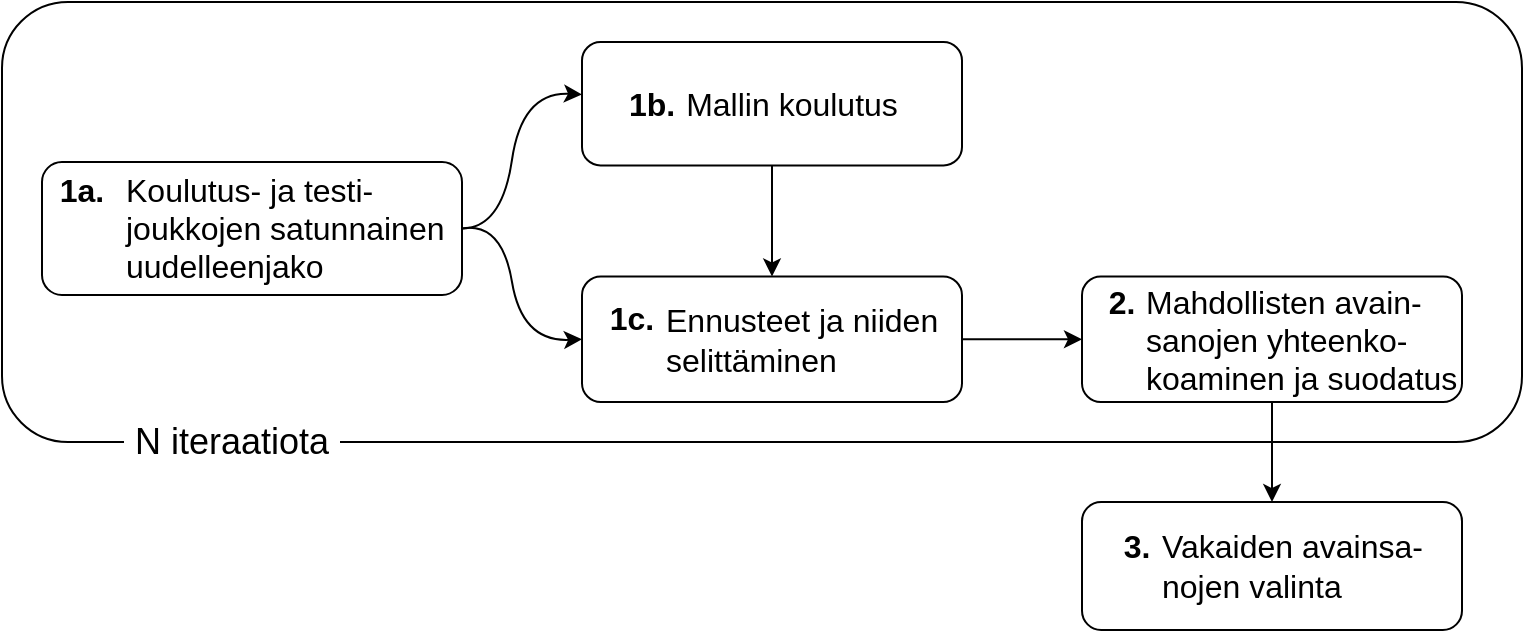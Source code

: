 <mxfile version="20.8.13" type="github">
  <diagram name="Sivu-1" id="2Eu6WwTexLYWZvn8UhFr">
    <mxGraphModel dx="1195" dy="652" grid="1" gridSize="10" guides="1" tooltips="1" connect="1" arrows="1" fold="1" page="1" pageScale="1" pageWidth="827" pageHeight="1169" math="0" shadow="0">
      <root>
        <mxCell id="0" />
        <mxCell id="1" parent="0" />
        <mxCell id="n3FAYLeEwwVxHscSPBpA-1" value="" style="rounded=1;whiteSpace=wrap;html=1;fillColor=none;container=0;" vertex="1" parent="1">
          <mxGeometry x="40" y="80" width="760" height="220" as="geometry" />
        </mxCell>
        <mxCell id="n3FAYLeEwwVxHscSPBpA-2" value="" style="rounded=1;whiteSpace=wrap;html=1;container=0;" vertex="1" parent="1">
          <mxGeometry x="60" y="160" width="210" height="66.5" as="geometry" />
        </mxCell>
        <mxCell id="n3FAYLeEwwVxHscSPBpA-3" value="" style="rounded=1;whiteSpace=wrap;html=1;container=0;" vertex="1" parent="1">
          <mxGeometry x="330" y="100" width="190" height="61.75" as="geometry" />
        </mxCell>
        <mxCell id="n3FAYLeEwwVxHscSPBpA-4" value="" style="rounded=1;whiteSpace=wrap;html=1;container=0;" vertex="1" parent="1">
          <mxGeometry x="330" y="217.25" width="190" height="62.75" as="geometry" />
        </mxCell>
        <mxCell id="n3FAYLeEwwVxHscSPBpA-8" style="edgeStyle=orthogonalEdgeStyle;rounded=0;orthogonalLoop=1;jettySize=auto;html=1;exitX=0.5;exitY=1;exitDx=0;exitDy=0;entryX=0.5;entryY=0;entryDx=0;entryDy=0;" edge="1" parent="1" source="n3FAYLeEwwVxHscSPBpA-3" target="n3FAYLeEwwVxHscSPBpA-4">
          <mxGeometry relative="1" as="geometry" />
        </mxCell>
        <mxCell id="n3FAYLeEwwVxHscSPBpA-5" value="" style="rounded=1;whiteSpace=wrap;html=1;container=0;" vertex="1" parent="1">
          <mxGeometry x="580" y="217.25" width="190" height="62.75" as="geometry" />
        </mxCell>
        <mxCell id="n3FAYLeEwwVxHscSPBpA-9" style="edgeStyle=orthogonalEdgeStyle;rounded=0;orthogonalLoop=1;jettySize=auto;html=1;exitX=1;exitY=0.5;exitDx=0;exitDy=0;entryX=0;entryY=0.5;entryDx=0;entryDy=0;" edge="1" parent="1" source="n3FAYLeEwwVxHscSPBpA-4" target="n3FAYLeEwwVxHscSPBpA-5">
          <mxGeometry relative="1" as="geometry" />
        </mxCell>
        <mxCell id="n3FAYLeEwwVxHscSPBpA-6" value="" style="curved=1;endArrow=classic;html=1;rounded=0;exitX=1;exitY=0.5;exitDx=0;exitDy=0;" edge="1" parent="1" source="n3FAYLeEwwVxHscSPBpA-2" target="n3FAYLeEwwVxHscSPBpA-3">
          <mxGeometry width="50" height="50" relative="1" as="geometry">
            <mxPoint x="260" y="190" as="sourcePoint" />
            <mxPoint x="550" y="152.5" as="targetPoint" />
            <Array as="points">
              <mxPoint x="290" y="193" />
              <mxPoint x="300" y="124.75" />
            </Array>
          </mxGeometry>
        </mxCell>
        <mxCell id="n3FAYLeEwwVxHscSPBpA-7" value="" style="curved=1;endArrow=classic;html=1;rounded=0;exitX=1;exitY=0.5;exitDx=0;exitDy=0;entryX=0;entryY=0.5;entryDx=0;entryDy=0;" edge="1" parent="1" source="n3FAYLeEwwVxHscSPBpA-2" target="n3FAYLeEwwVxHscSPBpA-4">
          <mxGeometry width="50" height="50" relative="1" as="geometry">
            <mxPoint x="240" y="319" as="sourcePoint" />
            <mxPoint x="340" y="254.25" as="targetPoint" />
            <Array as="points">
              <mxPoint x="290" y="190" />
              <mxPoint x="300" y="250" />
            </Array>
          </mxGeometry>
        </mxCell>
        <mxCell id="n3FAYLeEwwVxHscSPBpA-10" value="" style="rounded=1;whiteSpace=wrap;html=1;container=0;" vertex="1" parent="1">
          <mxGeometry x="580" y="330" width="190" height="64" as="geometry" />
        </mxCell>
        <mxCell id="n3FAYLeEwwVxHscSPBpA-11" style="edgeStyle=orthogonalEdgeStyle;rounded=0;orthogonalLoop=1;jettySize=auto;html=1;exitX=0.5;exitY=1;exitDx=0;exitDy=0;entryX=0.5;entryY=0;entryDx=0;entryDy=0;" edge="1" parent="1" source="n3FAYLeEwwVxHscSPBpA-5" target="n3FAYLeEwwVxHscSPBpA-10">
          <mxGeometry relative="1" as="geometry" />
        </mxCell>
        <mxCell id="n3FAYLeEwwVxHscSPBpA-13" value="&lt;div style=&quot;font-size: 15px;&quot; align=&quot;left&quot;&gt;&lt;font style=&quot;font-size: 15px;&quot;&gt;&lt;font style=&quot;font-size: 15px;&quot;&gt;&lt;font style=&quot;font-size: 15px;&quot;&gt;&lt;font style=&quot;font-size: 16px;&quot;&gt;Koulutus- ja testi- joukkojen satunnainen uudelleenjako&lt;/font&gt;&lt;/font&gt;&lt;/font&gt;&lt;/font&gt;&lt;/div&gt;" style="text;html=1;strokeColor=none;fillColor=none;align=left;verticalAlign=middle;whiteSpace=wrap;rounded=0;strokeWidth=3;container=0;" vertex="1" parent="1">
          <mxGeometry x="100" y="179.37" width="170" height="27.75" as="geometry" />
        </mxCell>
        <mxCell id="n3FAYLeEwwVxHscSPBpA-15" value="&lt;font style=&quot;font-size: 15px;&quot;&gt;&lt;b&gt;&lt;font style=&quot;font-size: 15px;&quot;&gt;&lt;font style=&quot;font-size: 16px;&quot;&gt;1a.&lt;/font&gt;&lt;/font&gt;&lt;/b&gt;&lt;/font&gt;" style="text;html=1;strokeColor=none;fillColor=none;align=center;verticalAlign=middle;whiteSpace=wrap;rounded=0;fontSize=12;container=0;" vertex="1" parent="1">
          <mxGeometry x="50" y="160" width="60" height="28.25" as="geometry" />
        </mxCell>
        <mxCell id="n3FAYLeEwwVxHscSPBpA-16" value="&lt;font style=&quot;font-size: 16px;&quot;&gt;&lt;b style=&quot;font-size: 16px;&quot;&gt;&lt;font style=&quot;font-size: 16px;&quot;&gt;1b.&lt;/font&gt;&lt;/b&gt;&lt;/font&gt;" style="text;html=1;strokeColor=none;fillColor=none;align=center;verticalAlign=middle;whiteSpace=wrap;rounded=0;fontSize=16;container=0;" vertex="1" parent="1">
          <mxGeometry x="340" y="115.87" width="50" height="30" as="geometry" />
        </mxCell>
        <mxCell id="n3FAYLeEwwVxHscSPBpA-17" value="&lt;font style=&quot;font-size: 15px;&quot;&gt;&lt;b&gt;&lt;font style=&quot;font-size: 15px;&quot;&gt;&lt;font style=&quot;font-size: 16px;&quot;&gt;1c.&lt;/font&gt;&lt;/font&gt;&lt;/b&gt;&lt;/font&gt;" style="text;html=1;strokeColor=none;fillColor=none;align=center;verticalAlign=middle;whiteSpace=wrap;rounded=0;fontSize=12;container=0;" vertex="1" parent="1">
          <mxGeometry x="330" y="226.5" width="50" height="23.63" as="geometry" />
        </mxCell>
        <mxCell id="n3FAYLeEwwVxHscSPBpA-18" value="&lt;font style=&quot;font-size: 15px;&quot;&gt;&lt;b&gt;&lt;font style=&quot;font-size: 15px;&quot;&gt;&lt;font style=&quot;font-size: 16px;&quot;&gt;2.&lt;/font&gt;&lt;/font&gt;&lt;/b&gt;&lt;/font&gt;" style="text;html=1;strokeColor=none;fillColor=none;align=center;verticalAlign=middle;whiteSpace=wrap;rounded=0;fontSize=12;strokeWidth=1;container=0;" vertex="1" parent="1">
          <mxGeometry x="575" y="220" width="50" height="20" as="geometry" />
        </mxCell>
        <mxCell id="n3FAYLeEwwVxHscSPBpA-20" value="&lt;font style=&quot;font-size: 15px;&quot;&gt;&lt;b&gt;&lt;font style=&quot;font-size: 15px;&quot;&gt;&lt;font style=&quot;font-size: 16px;&quot;&gt;3.&lt;/font&gt;&lt;/font&gt;&lt;/b&gt;&lt;/font&gt;" style="text;html=1;strokeColor=none;fillColor=none;align=center;verticalAlign=middle;whiteSpace=wrap;rounded=0;fontSize=12;container=0;" vertex="1" parent="1">
          <mxGeometry x="575" y="347" width="65" height="10" as="geometry" />
        </mxCell>
        <mxCell id="n3FAYLeEwwVxHscSPBpA-22" value="&lt;font style=&quot;font-size: 15px;&quot;&gt;&lt;font style=&quot;font-size: 16px;&quot;&gt;Mallin koulutus&lt;/font&gt;&lt;/font&gt;" style="text;html=1;strokeColor=none;fillColor=none;align=center;verticalAlign=middle;whiteSpace=wrap;rounded=0;fontSize=14;container=0;" vertex="1" parent="1">
          <mxGeometry x="370" y="115.87" width="130" height="30" as="geometry" />
        </mxCell>
        <mxCell id="n3FAYLeEwwVxHscSPBpA-23" value="&lt;div style=&quot;font-size: 15px;&quot; align=&quot;left&quot;&gt;&lt;font style=&quot;font-size: 15px;&quot;&gt;&lt;font style=&quot;font-size: 16px;&quot;&gt;Ennusteet ja niiden selittäminen&lt;/font&gt;&lt;/font&gt;&lt;/div&gt;" style="text;html=1;strokeColor=none;fillColor=none;align=left;verticalAlign=middle;whiteSpace=wrap;rounded=0;fontSize=14;container=0;" vertex="1" parent="1">
          <mxGeometry x="370" y="233.63" width="146" height="30" as="geometry" />
        </mxCell>
        <mxCell id="n3FAYLeEwwVxHscSPBpA-24" value="&lt;div style=&quot;font-size: 15px;&quot; align=&quot;left&quot;&gt;&lt;font style=&quot;font-size: 15px;&quot;&gt;&lt;font style=&quot;font-size: 16px;&quot;&gt;Mahdollisten avain- sanojen yhteenko- koaminen ja suodatus&lt;/font&gt;&lt;/font&gt;&lt;/div&gt;" style="text;html=1;strokeColor=none;fillColor=none;align=left;verticalAlign=middle;whiteSpace=wrap;rounded=0;fontSize=14;container=0;" vertex="1" parent="1">
          <mxGeometry x="610" y="233.63" width="160" height="30" as="geometry" />
        </mxCell>
        <mxCell id="n3FAYLeEwwVxHscSPBpA-25" value="&lt;font style=&quot;font-size: 15px;&quot;&gt;&lt;font style=&quot;font-size: 16px;&quot;&gt;Vakaiden avainsa- nojen valinta&lt;/font&gt;&lt;/font&gt;" style="text;html=1;strokeColor=none;fillColor=none;align=left;verticalAlign=middle;whiteSpace=wrap;rounded=0;fontSize=14;container=0;" vertex="1" parent="1">
          <mxGeometry x="617.5" y="347" width="150" height="30" as="geometry" />
        </mxCell>
        <mxCell id="n3FAYLeEwwVxHscSPBpA-26" value="&amp;nbsp;N iteraatiota&amp;nbsp; " style="text;html=1;strokeColor=none;fillColor=none;align=center;verticalAlign=middle;whiteSpace=wrap;rounded=0;fontSize=18;labelBackgroundColor=default;" vertex="1" parent="1">
          <mxGeometry x="80" y="280" width="150" height="40" as="geometry" />
        </mxCell>
      </root>
    </mxGraphModel>
  </diagram>
</mxfile>
